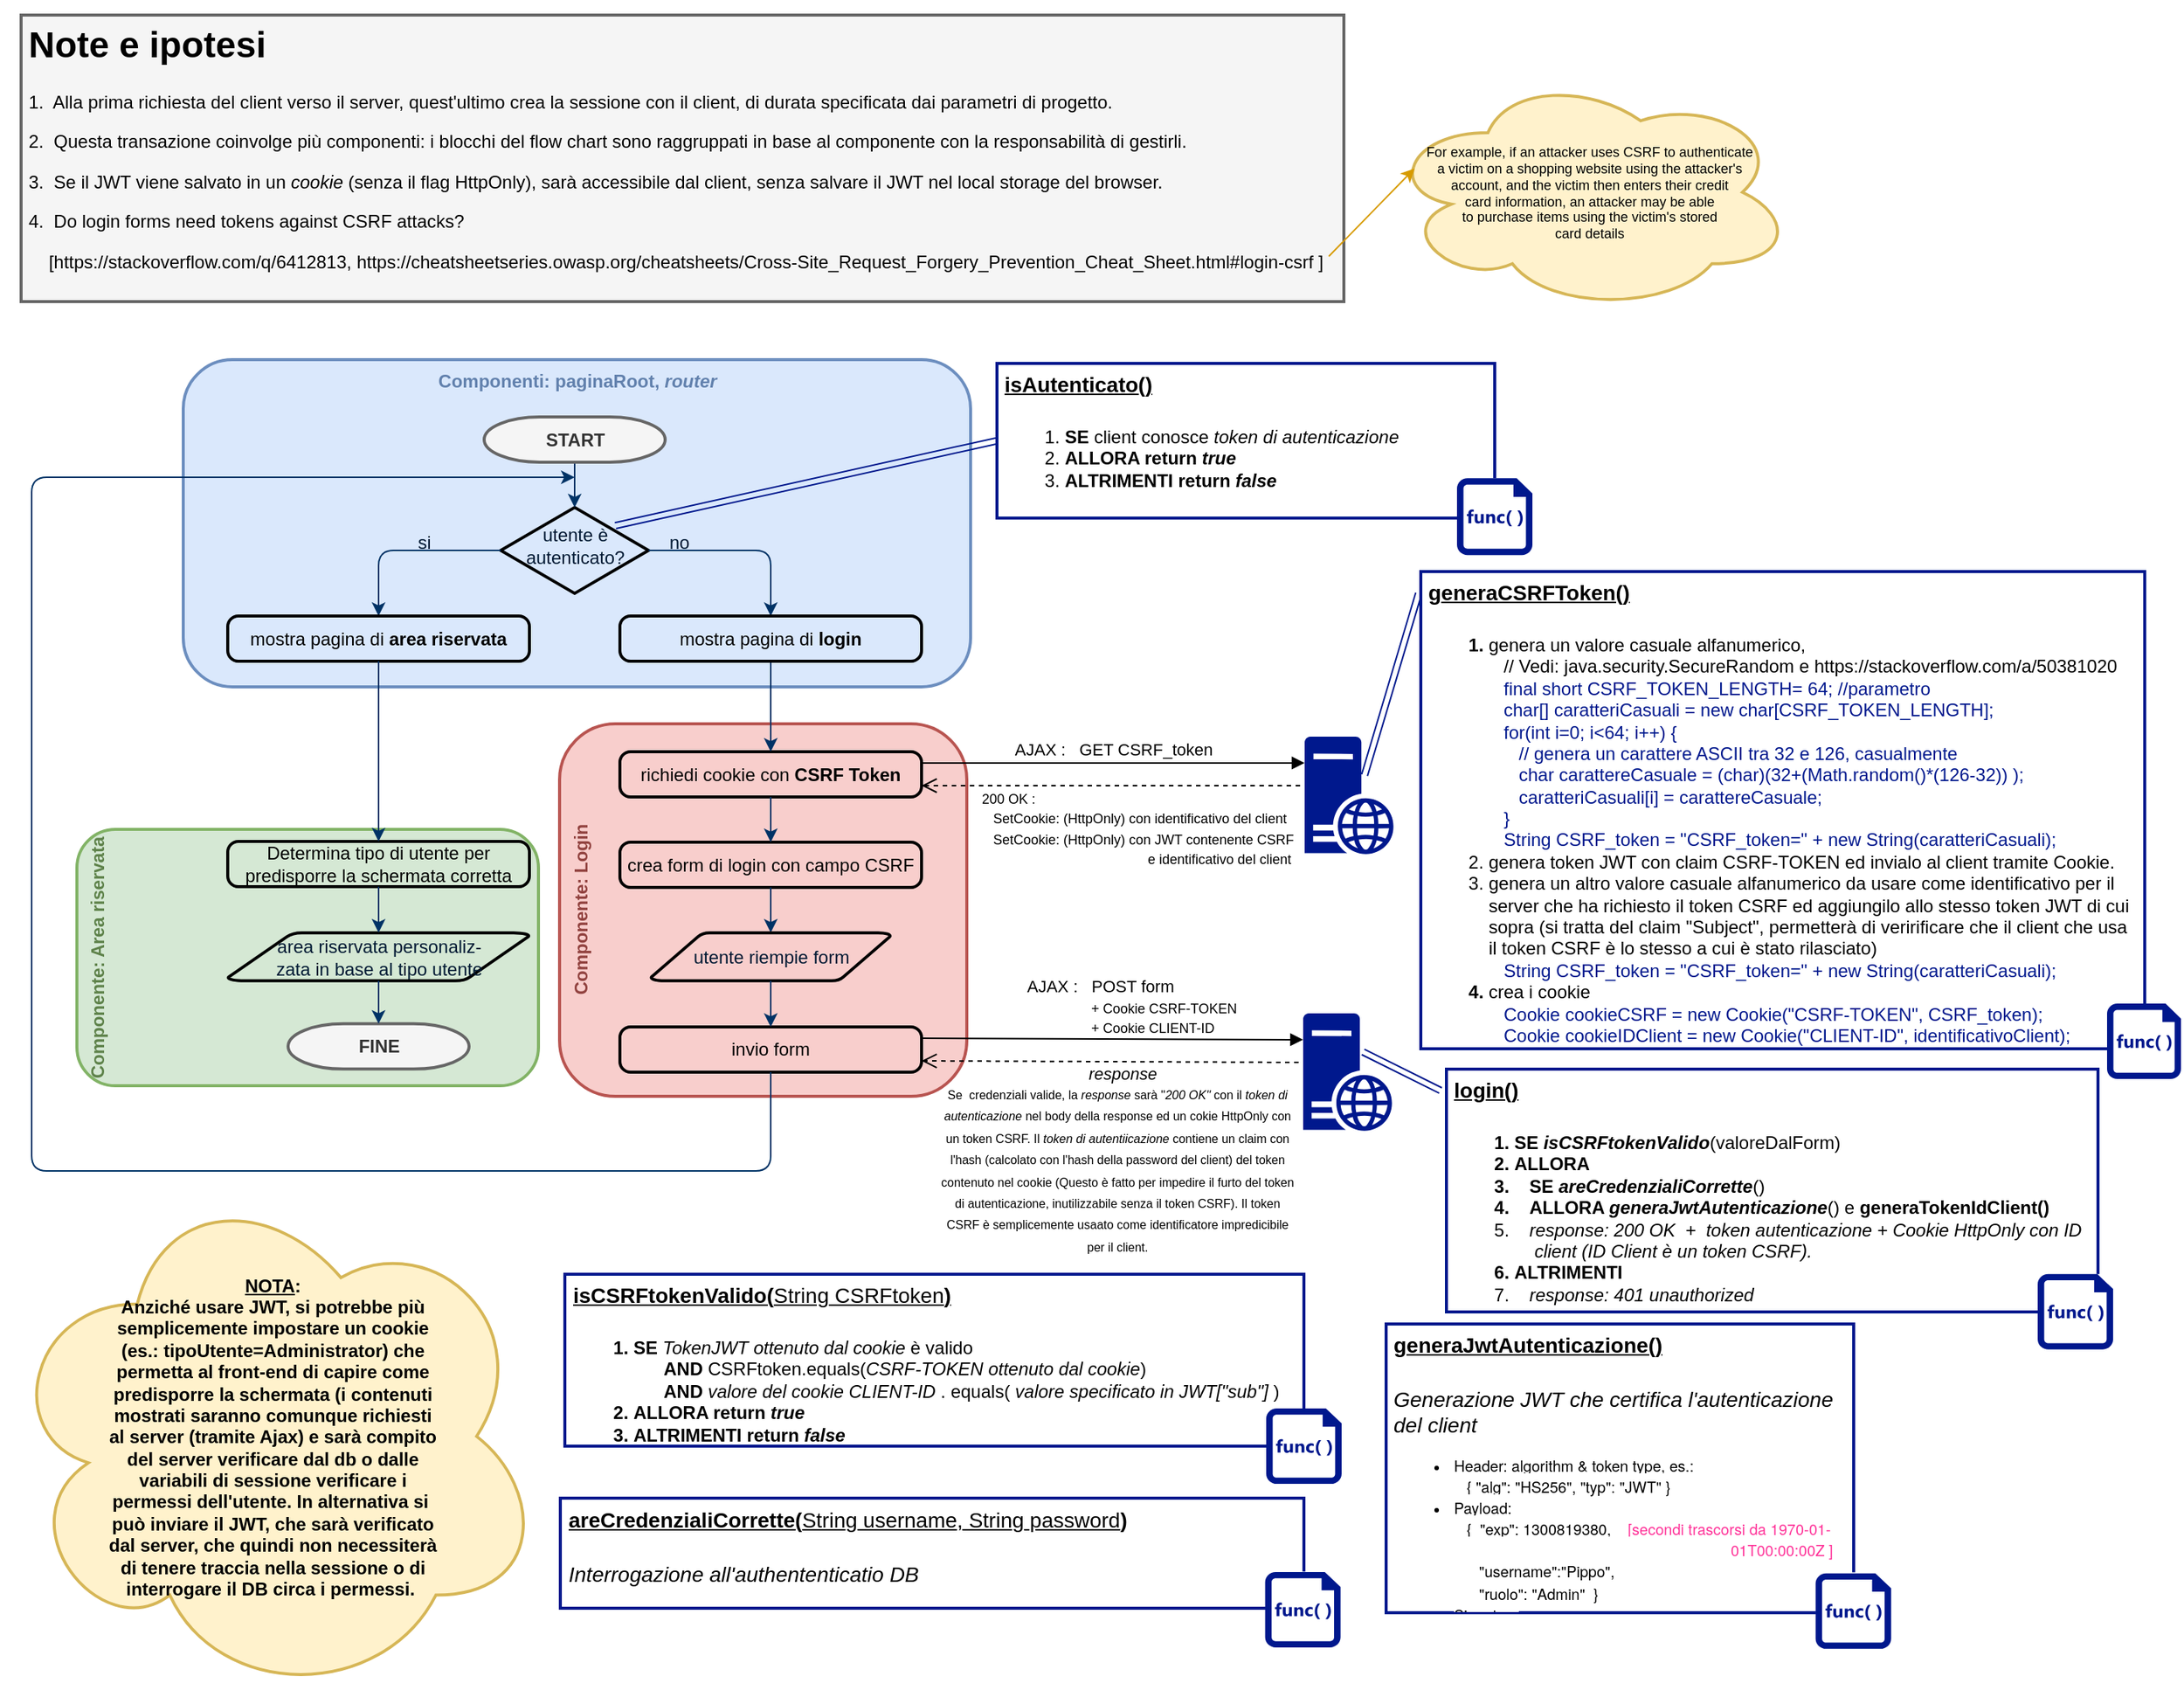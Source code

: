 <mxfile version="11.3.0" type="device" pages="1"><diagram id="6a731a19-8d31-9384-78a2-239565b7b9f0" name="Page-1"><mxGraphModel dx="2095" dy="1200" grid="1" gridSize="10" guides="1" tooltips="1" connect="1" arrows="1" fold="1" page="1" pageScale="1" pageWidth="1169" pageHeight="827" background="#ffffff" math="0" shadow="0"><root><mxCell id="0"/><mxCell id="1" parent="0"/><mxCell id="oleyeUPzkzpeR8vLhJTs-179" value="&lt;b&gt;&lt;font color=&quot;#91423f&quot;&gt;Componente: Login&lt;/font&gt;&lt;/b&gt;" style="rounded=1;whiteSpace=wrap;html=1;shadow=0;strokeColor=#b85450;strokeWidth=2;fillColor=#f8cecc;align=center;horizontal=0;verticalAlign=top;" parent="1" vertex="1"><mxGeometry x="400" y="480" width="270" height="247" as="geometry"/></mxCell><mxCell id="oleyeUPzkzpeR8vLhJTs-168" value="&lt;b&gt;&lt;font color=&quot;#6281ad&quot;&gt;Componenti: paginaRoot,&amp;nbsp;&lt;i&gt;router&lt;/i&gt;&lt;/font&gt;&lt;/b&gt;" style="rounded=1;whiteSpace=wrap;html=1;shadow=0;strokeColor=#6c8ebf;strokeWidth=2;fillColor=#dae8fc;align=center;horizontal=0;verticalAlign=top;rotation=90;" parent="1" vertex="1"><mxGeometry x="303" y="86" width="217" height="522" as="geometry"/></mxCell><mxCell id="oleyeUPzkzpeR8vLhJTs-55" value="utente è&lt;br&gt;autenticato?" style="shape=mxgraph.flowchart.decision;fillColor=none;strokeColor=#000000;strokeWidth=2;gradientColor=none;gradientDirection=north;fontColor=#001933;fontStyle=0;html=1;verticalAlign=middle;spacing=0;spacingTop=-7;" parent="1" vertex="1"><mxGeometry x="361" y="336.5" width="98" height="57" as="geometry"/></mxCell><mxCell id="oleyeUPzkzpeR8vLhJTs-171" style="fontColor=#001933;fontStyle=1;strokeColor=#003366;strokeWidth=1;html=1;exitX=0.5;exitY=1;exitDx=0;exitDy=0;exitPerimeter=0;entryX=0.5;entryY=0;entryDx=0;entryDy=0;entryPerimeter=0;" parent="1" source="2" target="oleyeUPzkzpeR8vLhJTs-55" edge="1"><mxGeometry relative="1" as="geometry"><mxPoint x="550" y="478.5" as="sourcePoint"/><mxPoint x="550" y="508.5" as="targetPoint"/></mxGeometry></mxCell><mxCell id="oleyeUPzkzpeR8vLhJTs-167" value="&lt;b&gt;&lt;font color=&quot;#5e824a&quot;&gt;Componente: Area riservata&lt;/font&gt;&lt;/b&gt;" style="rounded=1;whiteSpace=wrap;html=1;shadow=0;strokeColor=#82b366;strokeWidth=2;fillColor=#d5e8d4;align=center;horizontal=0;verticalAlign=top;" parent="1" vertex="1"><mxGeometry x="80" y="550" width="306" height="170" as="geometry"/></mxCell><mxCell id="2" value="&lt;b&gt;START&lt;/b&gt;" style="shape=mxgraph.flowchart.terminator;fillColor=#f5f5f5;strokeColor=#666666;strokeWidth=2;gradientDirection=north;fontStyle=0;html=1;fontColor=#333333;" parent="1" vertex="1"><mxGeometry x="350" y="276.5" width="120" height="30" as="geometry"/></mxCell><mxCell id="14" value="no" style="text;fontColor=#001933;fontStyle=0;html=1;strokeColor=none;gradientColor=none;fillColor=none;strokeWidth=2;align=center;" parent="1" vertex="1"><mxGeometry x="459" y="345.5" width="40" height="26" as="geometry"/></mxCell><mxCell id="oleyeUPzkzpeR8vLhJTs-66" value="" style="group" parent="1" vertex="1" connectable="0"><mxGeometry x="690" y="241" width="335" height="129" as="geometry"/></mxCell><mxCell id="oleyeUPzkzpeR8vLhJTs-59" value="&lt;h1&gt;&lt;font style=&quot;font-size: 14px&quot;&gt;&lt;u&gt;isAutenticato()&lt;/u&gt;&lt;/font&gt;&lt;/h1&gt;&lt;p&gt;&lt;/p&gt;&lt;ol&gt;&lt;li&gt;&lt;b&gt;SE&lt;/b&gt;&amp;nbsp;client conosce &lt;i&gt;token di autenticazione&lt;/i&gt;&lt;/li&gt;&lt;li&gt;&lt;b&gt;ALLORA return &lt;i&gt;true&lt;/i&gt;&lt;/b&gt;&lt;/li&gt;&lt;li&gt;&lt;b&gt;ALTRIMENTI return &lt;i&gt;false&lt;/i&gt;&lt;/b&gt;&lt;/li&gt;&lt;/ol&gt;&lt;p&gt;&lt;/p&gt;" style="text;html=1;spacing=5;spacingTop=-29;whiteSpace=wrap;overflow=hidden;rounded=0;strokeColor=#00188D;fillColor=none;strokeWidth=2;" parent="oleyeUPzkzpeR8vLhJTs-66" vertex="1"><mxGeometry width="330" height="102.566" as="geometry"/></mxCell><mxCell id="oleyeUPzkzpeR8vLhJTs-65" value="" style="group;aspect=fixed;" parent="oleyeUPzkzpeR8vLhJTs-66" vertex="1" connectable="0"><mxGeometry x="305.0" y="76.131" width="50" height="50" as="geometry"/></mxCell><mxCell id="oleyeUPzkzpeR8vLhJTs-62" value="" style="whiteSpace=wrap;html=1;aspect=fixed;shadow=0;fillColor=#ffffff;strokeColor=none;" parent="oleyeUPzkzpeR8vLhJTs-65" vertex="1"><mxGeometry width="50" height="50" as="geometry"/></mxCell><mxCell id="oleyeUPzkzpeR8vLhJTs-61" value="" style="aspect=fixed;pointerEvents=1;shadow=0;dashed=0;html=1;strokeColor=none;labelPosition=center;verticalLabelPosition=bottom;verticalAlign=top;align=center;fillColor=#00188D;shape=mxgraph.mscae.enterprise.code_file" parent="oleyeUPzkzpeR8vLhJTs-65" vertex="1"><mxGeometry width="50" height="51.02" as="geometry"/></mxCell><mxCell id="oleyeUPzkzpeR8vLhJTs-68" value="&lt;span style=&quot;white-space: normal&quot;&gt;crea form di login con campo CSRF&lt;/span&gt;" style="rounded=1;whiteSpace=wrap;html=1;absoluteArcSize=1;arcSize=14;strokeWidth=2;shadow=0;fillColor=none;gradientColor=none;" parent="1" vertex="1"><mxGeometry x="440" y="558.5" width="200" height="30" as="geometry"/></mxCell><mxCell id="oleyeUPzkzpeR8vLhJTs-71" value="" style="aspect=fixed;pointerEvents=1;shadow=0;dashed=0;html=1;strokeColor=none;labelPosition=center;verticalLabelPosition=bottom;verticalAlign=top;align=center;fillColor=#00188D;shape=mxgraph.mscae.enterprise.web_server" parent="1" vertex="1"><mxGeometry x="894" y="488.5" width="59" height="78" as="geometry"/></mxCell><mxCell id="oleyeUPzkzpeR8vLhJTs-72" value="AJAX :&amp;nbsp; &amp;nbsp;GET CSRF_token" style="html=1;verticalAlign=bottom;endArrow=block;entryX=0;entryY=0.224;entryDx=0;entryDy=0;entryPerimeter=0;exitX=1;exitY=0.25;exitDx=0;exitDy=0;" parent="1" source="oleyeUPzkzpeR8vLhJTs-89" target="oleyeUPzkzpeR8vLhJTs-71" edge="1"><mxGeometry width="80" relative="1" as="geometry"><mxPoint x="660" y="506" as="sourcePoint"/><mxPoint x="731" y="498" as="targetPoint"/></mxGeometry></mxCell><mxCell id="oleyeUPzkzpeR8vLhJTs-73" value="&lt;font style=&quot;font-size: 9px&quot;&gt;200 OK :&lt;br&gt;&amp;nbsp; &amp;nbsp;SetCookie: (HttpOnly) con identificativo del client&lt;br&gt;&amp;nbsp; &amp;nbsp;SetCookie: (HttpOnly) con JWT contenente CSRF&lt;br&gt;&amp;nbsp; &amp;nbsp; &amp;nbsp; &amp;nbsp; &amp;nbsp; &amp;nbsp; &amp;nbsp; &amp;nbsp; &amp;nbsp; &amp;nbsp; &amp;nbsp; &amp;nbsp; &amp;nbsp; &amp;nbsp; &amp;nbsp; &amp;nbsp; &amp;nbsp; &amp;nbsp; &amp;nbsp; &amp;nbsp; &amp;nbsp; &amp;nbsp; e identificativo del client&lt;br&gt;&lt;/font&gt;" style="html=1;verticalAlign=bottom;endArrow=open;dashed=1;endSize=8;exitX=-0.051;exitY=0.417;exitDx=0;exitDy=0;exitPerimeter=0;entryX=1;entryY=0.75;entryDx=0;entryDy=0;align=left;" parent="1" source="oleyeUPzkzpeR8vLhJTs-71" target="oleyeUPzkzpeR8vLhJTs-89" edge="1"><mxGeometry x="0.697" y="57" relative="1" as="geometry"><mxPoint x="786" y="565.5" as="sourcePoint"/><mxPoint x="660" y="521" as="targetPoint"/><mxPoint as="offset"/></mxGeometry></mxCell><mxCell id="oleyeUPzkzpeR8vLhJTs-79" value="&lt;h1&gt;&lt;font color=&quot;#000000&quot;&gt;Note e ipotesi&lt;/font&gt;&lt;/h1&gt;&lt;p&gt;&lt;font color=&quot;#000000&quot;&gt;1.&amp;nbsp; Alla prima richiesta del client verso il server, quest'ultimo crea la sessione con il client, di durata specificata dai parametri di progetto.&lt;/font&gt;&lt;/p&gt;&lt;p&gt;&lt;font color=&quot;#000000&quot;&gt;2.&amp;nbsp; Questa transazione coinvolge più componenti: i blocchi del flow chart sono raggruppati in base al componente con la responsabilità di gestirli.&lt;/font&gt;&lt;/p&gt;&lt;p&gt;&lt;font color=&quot;#000000&quot;&gt;3.&amp;nbsp; Se il JWT viene salvato in un &lt;i&gt;cookie&lt;/i&gt;&amp;nbsp;(senza il flag HttpOnly), sarà accessibile dal client, senza salvare il JWT nel local storage del browser.&lt;/font&gt;&lt;/p&gt;&lt;p&gt;&lt;font color=&quot;#000000&quot;&gt;4.&amp;nbsp; Do login forms need tokens against CSRF attacks?&lt;br&gt;&lt;/font&gt;&lt;/p&gt;&lt;font color=&quot;#000000&quot;&gt;&amp;nbsp; &amp;nbsp; [https://stackoverflow.com/q/6412813,&amp;nbsp;https://cheatsheetseries.owasp.org/cheatsheets/Cross-Site_Request_Forgery_Prevention_Cheat_Sheet.html#login-csrf&amp;nbsp;&lt;/font&gt;&lt;span style=&quot;color: rgb(0 , 0 , 0)&quot;&gt;]&lt;/span&gt;&lt;font color=&quot;#000000&quot;&gt;&lt;br&gt;&lt;/font&gt;&lt;font color=&quot;#000000&quot;&gt;&lt;br&gt;&lt;/font&gt;" style="text;html=1;spacing=5;spacingTop=-20;whiteSpace=wrap;overflow=hidden;rounded=0;shadow=0;strokeColor=#666666;fillColor=#f5f5f5;fontColor=#333333;strokeWidth=2;" parent="1" vertex="1"><mxGeometry x="43" y="10" width="877" height="190" as="geometry"/></mxCell><mxCell id="oleyeUPzkzpeR8vLhJTs-80" value="" style="group" parent="1" vertex="1" connectable="0"><mxGeometry x="971" y="476.5" width="499" height="302" as="geometry"/></mxCell><mxCell id="oleyeUPzkzpeR8vLhJTs-81" value="&lt;h1&gt;&lt;font style=&quot;font-size: 14px&quot;&gt;&lt;u&gt;generaCSRFToken()&lt;/u&gt;&lt;/font&gt;&lt;/h1&gt;&lt;h1&gt;&lt;p style=&quot;font-size: 12px ; font-weight: 400&quot;&gt;&lt;/p&gt;&lt;ol style=&quot;font-size: 12px&quot;&gt;&lt;li&gt;&lt;span style=&quot;font-weight: 400&quot;&gt;genera un valore casuale alfanumerico,&lt;br&gt;&amp;nbsp; &amp;nbsp;// Vedi: java.security.SecureRandom e https://stackoverflow.com/a/50381020&lt;/span&gt;&lt;br&gt;&lt;span style=&quot;font-weight: 400&quot;&gt;&amp;nbsp; &amp;nbsp;&lt;/span&gt;&lt;font color=&quot;#00188d&quot; style=&quot;font-weight: 400&quot;&gt;final short CSRF_TOKEN_LENGTH= 64; //parametro&lt;br&gt;&amp;nbsp; &amp;nbsp;char[] caratteriCasuali = new char[CSRF_TOKEN_LENGTH];&lt;br&gt;&amp;nbsp; &amp;nbsp;for(int i=0; i&amp;lt;64; i++) {&lt;br&gt;&amp;nbsp; &amp;nbsp; &amp;nbsp; // genera un carattere ASCII tra 32 e 126, casualmente&lt;br&gt;&amp;nbsp; &amp;nbsp; &amp;nbsp; char carattereCasuale = (char)(32+(Math.random()*(126-32)) );&lt;br&gt;&amp;nbsp; &amp;nbsp; &amp;nbsp; caratteriCasuali[i] = carattereCasuale;&lt;br&gt;&amp;nbsp; &amp;nbsp;}&lt;br&gt;&amp;nbsp; &amp;nbsp;String CSRF_token = &quot;CSRF_token=&quot; + new String(caratteriCasuali);&lt;/font&gt;&lt;/li&gt;&lt;li style=&quot;font-weight: 400&quot;&gt;genera token JWT con claim CSRF-TOKEN ed invialo al client tramite Cookie.&lt;/li&gt;&lt;li style=&quot;font-weight: 400&quot;&gt;genera un altro valore casuale alfanumerico da usare come identificativo per il server che ha richiesto il token CSRF ed aggiungilo allo stesso token JWT di cui sopra (si tratta del claim &quot;Subject&quot;, permetterà di veririficare che il client che usa il token CSRF è lo stesso a cui è stato rilasciato)&lt;br&gt;&lt;font color=&quot;#00188d&quot;&gt;&amp;nbsp; &amp;nbsp;String CSRF_token = &quot;CSRF_token=&quot; + new String(caratteriCasuali);&lt;br&gt;&lt;/font&gt;&lt;/li&gt;&lt;li&gt;&lt;span style=&quot;font-weight: 400&quot;&gt;crea i cookie&lt;/span&gt;&lt;br&gt;&lt;span style=&quot;font-weight: normal&quot;&gt;&lt;font color=&quot;#00188d&quot;&gt;&amp;nbsp; &amp;nbsp;Cookie cookieCSRF = new Cookie(&quot;CSRF-TOKEN&quot;, CSRF_token);&lt;br&gt;&amp;nbsp; &amp;nbsp;Cookie cookieIDClient = new Cookie(&quot;CLIENT-ID&quot;, identificativoClient);&lt;/font&gt;&lt;/span&gt;&lt;/li&gt;&lt;/ol&gt;&lt;/h1&gt;&lt;p&gt;&lt;/p&gt;" style="text;html=1;spacing=5;spacingTop=-29;whiteSpace=wrap;overflow=hidden;rounded=0;strokeColor=#00188D;fillColor=none;strokeWidth=2;" parent="oleyeUPzkzpeR8vLhJTs-80" vertex="1"><mxGeometry y="-97.458" width="479.943" height="316.438" as="geometry"/></mxCell><mxCell id="oleyeUPzkzpeR8vLhJTs-82" value="" style="group;aspect=fixed;" parent="oleyeUPzkzpeR8vLhJTs-80" vertex="1" connectable="0"><mxGeometry x="455.005" y="189.058" width="49.994" height="49.994" as="geometry"/></mxCell><mxCell id="oleyeUPzkzpeR8vLhJTs-83" value="" style="whiteSpace=wrap;html=1;aspect=fixed;shadow=0;fillColor=#ffffff;strokeColor=none;" parent="oleyeUPzkzpeR8vLhJTs-82" vertex="1"><mxGeometry width="49.994" height="49.994" as="geometry"/></mxCell><mxCell id="oleyeUPzkzpeR8vLhJTs-84" value="" style="aspect=fixed;pointerEvents=1;shadow=0;dashed=0;html=1;strokeColor=none;labelPosition=center;verticalLabelPosition=bottom;verticalAlign=top;align=center;fillColor=#00188D;shape=mxgraph.mscae.enterprise.code_file" parent="oleyeUPzkzpeR8vLhJTs-82" vertex="1"><mxGeometry width="48.994" height="49.994" as="geometry"/></mxCell><mxCell id="oleyeUPzkzpeR8vLhJTs-87" value="" style="shape=link;html=1;exitX=0.673;exitY=0.328;exitDx=0;exitDy=0;exitPerimeter=0;strokeColor=#00188D;entryX=-0.003;entryY=0.046;entryDx=0;entryDy=0;entryPerimeter=0;" parent="1" source="oleyeUPzkzpeR8vLhJTs-71" target="oleyeUPzkzpeR8vLhJTs-81" edge="1"><mxGeometry width="50" height="50" relative="1" as="geometry"><mxPoint x="663" y="341.5" as="sourcePoint"/><mxPoint x="963" y="431.5" as="targetPoint"/></mxGeometry></mxCell><mxCell id="oleyeUPzkzpeR8vLhJTs-88" value="" style="edgeStyle=elbowEdgeStyle;elbow=horizontal;entryX=0.5;entryY=0;exitX=1;exitY=0.5;exitPerimeter=0;fontColor=#001933;fontStyle=1;strokeColor=#003366;strokeWidth=1;html=1;exitDx=0;exitDy=0;entryDx=0;entryDy=0;" parent="1" source="oleyeUPzkzpeR8vLhJTs-55" target="oleyeUPzkzpeR8vLhJTs-67" edge="1"><mxGeometry x="519" y="-118" width="100" height="100" as="geometry"><mxPoint x="507.412" y="271.559" as="sourcePoint"/><mxPoint x="682.706" y="226.853" as="targetPoint"/><Array as="points"><mxPoint x="540" y="356.5"/></Array></mxGeometry></mxCell><mxCell id="oleyeUPzkzpeR8vLhJTs-89" value="richiedi cookie con&amp;nbsp;&lt;b&gt;CSRF Token&lt;/b&gt;" style="rounded=1;whiteSpace=wrap;html=1;absoluteArcSize=1;arcSize=14;strokeWidth=2;shadow=0;fillColor=none;gradientColor=none;" parent="1" vertex="1"><mxGeometry x="440" y="498.5" width="200" height="30" as="geometry"/></mxCell><mxCell id="oleyeUPzkzpeR8vLhJTs-90" style="fontColor=#001933;fontStyle=1;strokeColor=#003366;strokeWidth=1;html=1;exitX=0.5;exitY=1;exitDx=0;exitDy=0;" parent="1" source="oleyeUPzkzpeR8vLhJTs-67" target="oleyeUPzkzpeR8vLhJTs-89" edge="1"><mxGeometry relative="1" as="geometry"><mxPoint x="375" y="626.5" as="sourcePoint"/><mxPoint x="375" y="692.5" as="targetPoint"/></mxGeometry></mxCell><mxCell id="oleyeUPzkzpeR8vLhJTs-91" style="fontColor=#001933;fontStyle=1;strokeColor=#003366;strokeWidth=1;html=1;exitX=0.5;exitY=1;exitDx=0;exitDy=0;entryX=0.5;entryY=0;entryDx=0;entryDy=0;" parent="1" source="oleyeUPzkzpeR8vLhJTs-89" target="oleyeUPzkzpeR8vLhJTs-68" edge="1"><mxGeometry relative="1" as="geometry"><mxPoint x="550" y="478.5" as="sourcePoint"/><mxPoint x="550" y="508.5" as="targetPoint"/></mxGeometry></mxCell><mxCell id="oleyeUPzkzpeR8vLhJTs-94" style="fontColor=#001933;fontStyle=1;strokeColor=#003366;strokeWidth=1;html=1;exitX=0.5;exitY=1;exitDx=0;exitDy=0;entryX=0.5;entryY=0;entryDx=0;entryDy=0;entryPerimeter=0;" parent="1" source="oleyeUPzkzpeR8vLhJTs-68" target="oleyeUPzkzpeR8vLhJTs-95" edge="1"><mxGeometry relative="1" as="geometry"><mxPoint x="550" y="538.5" as="sourcePoint"/><mxPoint x="540" y="623.09" as="targetPoint"/></mxGeometry></mxCell><mxCell id="oleyeUPzkzpeR8vLhJTs-95" value="utente riempie form" style="shape=mxgraph.flowchart.data;fillColor=none;strokeColor=#000000;strokeWidth=2;gradientColor=none;gradientDirection=north;fontColor=#001933;fontStyle=0;html=1;" parent="1" vertex="1"><mxGeometry x="460.5" y="618.5" width="159" height="32" as="geometry"/></mxCell><mxCell id="oleyeUPzkzpeR8vLhJTs-100" value="&lt;span style=&quot;white-space: normal&quot;&gt;invio form&lt;/span&gt;" style="rounded=1;whiteSpace=wrap;html=1;absoluteArcSize=1;arcSize=14;strokeWidth=2;shadow=0;fillColor=none;gradientColor=none;" parent="1" vertex="1"><mxGeometry x="440" y="681" width="200" height="30" as="geometry"/></mxCell><mxCell id="oleyeUPzkzpeR8vLhJTs-101" style="fontColor=#001933;fontStyle=1;strokeColor=#003366;strokeWidth=1;html=1;exitX=0.5;exitY=1;exitDx=0;exitDy=0;exitPerimeter=0;" parent="1" source="oleyeUPzkzpeR8vLhJTs-95" target="oleyeUPzkzpeR8vLhJTs-100" edge="1"><mxGeometry relative="1" as="geometry"><mxPoint x="550" y="661.5" as="sourcePoint"/><mxPoint x="550" y="568.5" as="targetPoint"/></mxGeometry></mxCell><mxCell id="oleyeUPzkzpeR8vLhJTs-102" value="" style="aspect=fixed;pointerEvents=1;shadow=0;dashed=0;html=1;strokeColor=none;labelPosition=center;verticalLabelPosition=bottom;verticalAlign=top;align=center;fillColor=#00188D;shape=mxgraph.mscae.enterprise.web_server" parent="1" vertex="1"><mxGeometry x="893" y="672" width="59" height="78" as="geometry"/></mxCell><mxCell id="oleyeUPzkzpeR8vLhJTs-103" value="AJAX :&amp;nbsp; &amp;nbsp;POST form&lt;br&gt;&lt;font style=&quot;font-size: 9px&quot;&gt;&amp;nbsp; &amp;nbsp; &amp;nbsp; &amp;nbsp; &amp;nbsp; &amp;nbsp; &amp;nbsp; &amp;nbsp; &amp;nbsp;+ Cookie CSRF-TOKEN&lt;br&gt;&amp;nbsp; &amp;nbsp; &amp;nbsp; &amp;nbsp; &amp;nbsp; &amp;nbsp; &amp;nbsp; &amp;nbsp; &amp;nbsp;+ Cookie CLIENT-ID&lt;/font&gt;" style="html=1;verticalAlign=bottom;endArrow=block;entryX=0;entryY=0.224;entryDx=0;entryDy=0;entryPerimeter=0;exitX=1;exitY=0.25;exitDx=0;exitDy=0;align=left;" parent="1" source="oleyeUPzkzpeR8vLhJTs-100" target="oleyeUPzkzpeR8vLhJTs-102" edge="1"><mxGeometry x="-0.462" y="-1" width="80" relative="1" as="geometry"><mxPoint x="650" y="689.5" as="sourcePoint"/><mxPoint x="730" y="681.5" as="targetPoint"/><mxPoint as="offset"/></mxGeometry></mxCell><mxCell id="oleyeUPzkzpeR8vLhJTs-104" value="&lt;i&gt;response&lt;/i&gt;" style="html=1;verticalAlign=bottom;endArrow=open;dashed=1;endSize=8;exitX=-0.051;exitY=0.417;exitDx=0;exitDy=0;exitPerimeter=0;entryX=1;entryY=0.75;entryDx=0;entryDy=0;" parent="1" source="oleyeUPzkzpeR8vLhJTs-102" target="oleyeUPzkzpeR8vLhJTs-100" edge="1"><mxGeometry x="-0.064" y="17" relative="1" as="geometry"><mxPoint x="785" y="749" as="sourcePoint"/><mxPoint x="650" y="704.5" as="targetPoint"/><mxPoint as="offset"/></mxGeometry></mxCell><mxCell id="oleyeUPzkzpeR8vLhJTs-109" value="" style="shape=link;html=1;exitX=0.673;exitY=0.328;exitDx=0;exitDy=0;exitPerimeter=0;strokeColor=#00188D;entryX=-0.009;entryY=0.088;entryDx=0;entryDy=0;entryPerimeter=0;" parent="1" source="oleyeUPzkzpeR8vLhJTs-102" target="oleyeUPzkzpeR8vLhJTs-105" edge="1"><mxGeometry width="50" height="50" relative="1" as="geometry"><mxPoint x="663" y="585" as="sourcePoint"/><mxPoint x="971" y="696.6" as="targetPoint"/></mxGeometry></mxCell><mxCell id="oleyeUPzkzpeR8vLhJTs-137" value="" style="group" parent="1" vertex="1" connectable="0"><mxGeometry x="988" y="878" width="295" height="233" as="geometry"/></mxCell><mxCell id="oleyeUPzkzpeR8vLhJTs-138" value="" style="group" parent="oleyeUPzkzpeR8vLhJTs-137" vertex="1" connectable="0"><mxGeometry width="295" height="233" as="geometry"/></mxCell><mxCell id="oleyeUPzkzpeR8vLhJTs-145" value="" style="group" parent="oleyeUPzkzpeR8vLhJTs-138" vertex="1" connectable="0"><mxGeometry width="295" height="191.456" as="geometry"/></mxCell><mxCell id="oleyeUPzkzpeR8vLhJTs-139" value="&lt;h1&gt;&lt;font style=&quot;font-size: 14px&quot;&gt;&lt;u&gt;generaJwtAutenticazione()&lt;/u&gt;&lt;/font&gt;&lt;/h1&gt;&lt;div&gt;&lt;span style=&quot;font-size: 14px&quot;&gt;&lt;i&gt;Generazione JWT che certifica l'autenticazione&lt;/i&gt;&lt;/span&gt;&lt;/div&gt;&lt;div&gt;&lt;span style=&quot;font-size: 14px&quot;&gt;&lt;i&gt;del client&lt;/i&gt;&lt;/span&gt;&lt;/div&gt;&lt;div style=&quot;font-size: 9px&quot;&gt;&lt;ul style=&quot;font-size: 11px&quot;&gt;&lt;li&gt;&lt;font face=&quot;fakt-web, Helvetica Neue, Helvetica, Arial, sans-serif&quot;&gt;&lt;span style=&quot;background-color: rgb(255 , 255 , 255)&quot;&gt;&lt;span style=&quot;font-size: 10px&quot;&gt;Header: algorithm &amp;amp; token type, es.:&lt;br&gt;&amp;nbsp; &amp;nbsp;{ &quot;alg&quot;: &quot;HS256&quot;, &quot;typ&quot;: &quot;JWT&quot; }&lt;/span&gt;&lt;/span&gt;&lt;/font&gt;&lt;/li&gt;&lt;li&gt;&lt;font face=&quot;fakt-web, Helvetica Neue, Helvetica, Arial, sans-serif&quot;&gt;&lt;span style=&quot;background-color: rgb(255 , 255 , 255)&quot;&gt;&lt;span style=&quot;font-size: 10px&quot;&gt;Payload:&lt;br&gt;&amp;nbsp; &amp;nbsp;{&amp;nbsp; &quot;exp&quot;: 1300819380,&amp;nbsp; &amp;nbsp; &lt;font color=&quot;#ff3399&quot;&gt;[secondi trascorsi da 1970-01-&lt;br&gt;&amp;nbsp; &amp;nbsp; &amp;nbsp; &amp;nbsp; &amp;nbsp; &amp;nbsp; &amp;nbsp; &amp;nbsp; &amp;nbsp; &amp;nbsp; &amp;nbsp; &amp;nbsp; &amp;nbsp; &amp;nbsp; &amp;nbsp; &amp;nbsp; &amp;nbsp; &amp;nbsp; &amp;nbsp; &amp;nbsp; &amp;nbsp; &amp;nbsp; &amp;nbsp; &amp;nbsp; &amp;nbsp; &amp;nbsp; &amp;nbsp; &amp;nbsp; &amp;nbsp; &amp;nbsp; &amp;nbsp; &amp;nbsp; &amp;nbsp; 01T00:00:00Z&amp;nbsp;]&lt;/font&gt;&lt;br&gt;&amp;nbsp; &amp;nbsp; &amp;nbsp; &quot;username&quot;:&quot;Pippo&quot;,&lt;br&gt;&amp;nbsp; &amp;nbsp; &amp;nbsp; &quot;ruolo&quot;: &quot;Admin&quot;&amp;nbsp; }&lt;/span&gt;&lt;/span&gt;&lt;/font&gt;&lt;/li&gt;&lt;li&gt;&lt;font face=&quot;fakt-web, Helvetica Neue, Helvetica, Arial, sans-serif&quot;&gt;&lt;span style=&quot;font-size: 10px ; background-color: rgb(255 , 255 , 255)&quot;&gt;Signature&lt;/span&gt;&lt;/font&gt;&lt;/li&gt;&lt;/ul&gt;&lt;/div&gt;&lt;p&gt;&lt;/p&gt;" style="text;html=1;spacing=5;spacingTop=-29;whiteSpace=wrap;overflow=hidden;rounded=0;strokeColor=#00188D;fillColor=none;strokeWidth=2;" parent="oleyeUPzkzpeR8vLhJTs-145" vertex="1"><mxGeometry x="-40" width="310" height="191.456" as="geometry"/></mxCell><mxCell id="oleyeUPzkzpeR8vLhJTs-142" value="" style="group;aspect=fixed;" parent="oleyeUPzkzpeR8vLhJTs-138" vertex="1" connectable="0"><mxGeometry x="244.945" y="164.696" width="50.055" height="50.055" as="geometry"/></mxCell><mxCell id="oleyeUPzkzpeR8vLhJTs-143" value="" style="whiteSpace=wrap;html=1;aspect=fixed;shadow=0;fillColor=#ffffff;strokeColor=none;" parent="oleyeUPzkzpeR8vLhJTs-142" vertex="1"><mxGeometry width="50.055" height="50.055" as="geometry"/></mxCell><mxCell id="oleyeUPzkzpeR8vLhJTs-144" value="" style="pointerEvents=1;shadow=0;dashed=0;html=1;strokeColor=none;labelPosition=center;verticalLabelPosition=bottom;verticalAlign=top;align=center;fillColor=#00188D;shape=mxgraph.mscae.enterprise.code_file;aspect=fixed;" parent="oleyeUPzkzpeR8vLhJTs-138" vertex="1"><mxGeometry x="244.768" y="165.356" width="50.055" height="50.055" as="geometry"/></mxCell><mxCell id="oleyeUPzkzpeR8vLhJTs-146" value="" style="group" parent="1" vertex="1" connectable="0"><mxGeometry x="988" y="709" width="472" height="190" as="geometry"/></mxCell><mxCell id="oleyeUPzkzpeR8vLhJTs-111" value="" style="group" parent="oleyeUPzkzpeR8vLhJTs-146" vertex="1" connectable="0"><mxGeometry width="431.968" height="190" as="geometry"/></mxCell><mxCell id="oleyeUPzkzpeR8vLhJTs-110" value="" style="group" parent="oleyeUPzkzpeR8vLhJTs-111" vertex="1" connectable="0"><mxGeometry width="431.968" height="170.378" as="geometry"/></mxCell><mxCell id="oleyeUPzkzpeR8vLhJTs-105" value="&lt;h1&gt;&lt;font style=&quot;font-size: 14px&quot;&gt;&lt;u&gt;login()&lt;/u&gt;&lt;/font&gt;&lt;/h1&gt;&lt;h1&gt;&lt;p style=&quot;font-size: 12px ; font-weight: 400&quot;&gt;&lt;/p&gt;&lt;ol style=&quot;font-size: 12px&quot;&gt;&lt;li&gt;SE &lt;i&gt;isCSRFtokenValido&lt;/i&gt;&lt;span style=&quot;font-weight: 400&quot;&gt;(valoreDalForm)&lt;/span&gt;&lt;/li&gt;&lt;li&gt;ALLORA&lt;/li&gt;&lt;li&gt;&lt;span style=&quot;font-weight: 400&quot;&gt;&amp;nbsp; &amp;nbsp;&lt;/span&gt;SE &lt;i&gt;areCredenzialiCorrette&lt;/i&gt;&lt;span style=&quot;font-weight: 400&quot;&gt;()&lt;/span&gt;&lt;/li&gt;&lt;li&gt;&lt;span style=&quot;font-weight: 400&quot;&gt;&amp;nbsp; &amp;nbsp;&lt;/span&gt;ALLORA &lt;i&gt;generaJwtAutenticazione&lt;/i&gt;&lt;span style=&quot;font-weight: 400&quot;&gt;() e &lt;/span&gt;generaTokenIdClient()&lt;/li&gt;&lt;li style=&quot;font-weight: 400&quot;&gt;&amp;nbsp; &amp;nbsp;&lt;i&gt;response: 200 OK&amp;nbsp; +&amp;nbsp; token autenticazione + Cookie HttpOnly con ID&amp;nbsp; &amp;nbsp; &amp;nbsp; client (ID Client è un token CSRF).&lt;/i&gt;&lt;/li&gt;&lt;li&gt;ALTRIMENTI&lt;/li&gt;&lt;li style=&quot;font-weight: 400&quot;&gt;&amp;nbsp; &amp;nbsp;&lt;i&gt;response: 401 unauthorized&lt;/i&gt;&lt;/li&gt;&lt;/ol&gt;&lt;/h1&gt;&lt;p&gt;&lt;/p&gt;" style="text;html=1;spacing=5;spacingTop=-29;whiteSpace=wrap;overflow=hidden;rounded=0;strokeColor=#00188D;fillColor=none;strokeWidth=2;" parent="oleyeUPzkzpeR8vLhJTs-110" vertex="1"><mxGeometry width="431.968" height="161" as="geometry"/></mxCell><mxCell id="oleyeUPzkzpeR8vLhJTs-106" value="" style="group;aspect=fixed;" parent="oleyeUPzkzpeR8vLhJTs-146" vertex="1" connectable="0"><mxGeometry x="392.006" y="135.889" width="50" height="50" as="geometry"/></mxCell><mxCell id="oleyeUPzkzpeR8vLhJTs-107" value="" style="whiteSpace=wrap;html=1;aspect=fixed;shadow=0;fillColor=#ffffff;strokeColor=none;" parent="oleyeUPzkzpeR8vLhJTs-106" vertex="1"><mxGeometry width="50" height="50" as="geometry"/></mxCell><mxCell id="oleyeUPzkzpeR8vLhJTs-108" value="" style="pointerEvents=1;shadow=0;dashed=0;html=1;strokeColor=none;labelPosition=center;verticalLabelPosition=bottom;verticalAlign=top;align=center;fillColor=#00188D;shape=mxgraph.mscae.enterprise.code_file;aspect=fixed;" parent="oleyeUPzkzpeR8vLhJTs-146" vertex="1"><mxGeometry x="392.006" y="135.889" width="50" height="50" as="geometry"/></mxCell><mxCell id="oleyeUPzkzpeR8vLhJTs-147" value="" style="group" parent="1" vertex="1" connectable="0"><mxGeometry x="400.5" y="973.5" width="537" height="120" as="geometry"/></mxCell><mxCell id="oleyeUPzkzpeR8vLhJTs-124" value="" style="group" parent="oleyeUPzkzpeR8vLhJTs-147" vertex="1" connectable="0"><mxGeometry width="537" height="120" as="geometry"/></mxCell><mxCell id="oleyeUPzkzpeR8vLhJTs-125" value="" style="group" parent="oleyeUPzkzpeR8vLhJTs-124" vertex="1" connectable="0"><mxGeometry width="537" height="120" as="geometry"/></mxCell><mxCell id="oleyeUPzkzpeR8vLhJTs-126" value="&lt;h1&gt;&lt;font style=&quot;font-size: 14px&quot;&gt;&lt;u&gt;areCredenzialiCorrette(&lt;span style=&quot;font-weight: normal&quot;&gt;String username, String password&lt;/span&gt;)&lt;/u&gt;&lt;/font&gt;&lt;/h1&gt;&lt;div&gt;&lt;span style=&quot;font-size: 14px&quot;&gt;&lt;i&gt;Interrogazione all'authententicatio DB&lt;/i&gt;&lt;/span&gt;&lt;/div&gt;&lt;p&gt;&lt;/p&gt;" style="text;html=1;spacing=5;spacingTop=-29;whiteSpace=wrap;overflow=hidden;rounded=0;strokeColor=#00188D;fillColor=none;strokeWidth=2;" parent="oleyeUPzkzpeR8vLhJTs-125" vertex="1"><mxGeometry y="20" width="493" height="73" as="geometry"/></mxCell><mxCell id="oleyeUPzkzpeR8vLhJTs-127" value="" style="group;aspect=fixed;" parent="oleyeUPzkzpeR8vLhJTs-125" vertex="1" connectable="0"><mxGeometry x="467.476" y="68.672" width="50" height="50" as="geometry"/></mxCell><mxCell id="oleyeUPzkzpeR8vLhJTs-128" value="" style="whiteSpace=wrap;html=1;aspect=fixed;shadow=0;fillColor=#ffffff;strokeColor=none;" parent="oleyeUPzkzpeR8vLhJTs-127" vertex="1"><mxGeometry width="50" height="50" as="geometry"/></mxCell><mxCell id="oleyeUPzkzpeR8vLhJTs-129" value="" style="pointerEvents=1;shadow=0;dashed=0;html=1;strokeColor=none;labelPosition=center;verticalLabelPosition=bottom;verticalAlign=top;align=center;fillColor=#00188D;shape=mxgraph.mscae.enterprise.code_file;aspect=fixed;" parent="oleyeUPzkzpeR8vLhJTs-125" vertex="1"><mxGeometry x="467.293" y="69" width="50" height="50" as="geometry"/></mxCell><mxCell id="oleyeUPzkzpeR8vLhJTs-148" value="" style="group" parent="1" vertex="1" connectable="0"><mxGeometry x="403.5" y="845" width="520" height="147" as="geometry"/></mxCell><mxCell id="oleyeUPzkzpeR8vLhJTs-118" value="" style="group" parent="oleyeUPzkzpeR8vLhJTs-148" vertex="1" connectable="0"><mxGeometry width="520" height="147" as="geometry"/></mxCell><mxCell id="oleyeUPzkzpeR8vLhJTs-119" value="" style="group" parent="oleyeUPzkzpeR8vLhJTs-118" vertex="1" connectable="0"><mxGeometry width="520" height="147" as="geometry"/></mxCell><mxCell id="oleyeUPzkzpeR8vLhJTs-120" value="&lt;h1&gt;&lt;font style=&quot;font-size: 14px&quot;&gt;&lt;u&gt;isCSRFtokenValido(&lt;span style=&quot;font-weight: normal&quot;&gt;String CSRFtoken&lt;/span&gt;)&lt;/u&gt;&lt;/font&gt;&lt;/h1&gt;&lt;h1&gt;&lt;p style=&quot;font-size: 12px ; font-weight: 400&quot;&gt;&lt;/p&gt;&lt;ol style=&quot;font-size: 12px&quot;&gt;&lt;li&gt;SE &lt;span style=&quot;font-weight: normal&quot;&gt;&lt;i&gt;TokenJWT ottenuto dal cookie&lt;/i&gt; è valido&lt;br&gt;&lt;/span&gt;&lt;span style=&quot;font-weight: normal&quot;&gt;&amp;nbsp; &amp;nbsp; &amp;nbsp; &lt;/span&gt;AND&amp;nbsp;&lt;span style=&quot;font-weight: normal&quot;&gt;CSRFtoken.equals(&lt;i&gt;CSRF-TOKEN ottenuto dal cookie&lt;/i&gt;)&lt;br&gt;&amp;nbsp; &amp;nbsp; &amp;nbsp; &lt;/span&gt;AND &lt;span style=&quot;font-weight: normal&quot;&gt;&lt;i&gt;valore del cookie CLIENT-ID&lt;/i&gt;&amp;nbsp;. equals( &lt;i&gt;valore specificato in JWT[&quot;sub&quot;]&lt;/i&gt;&amp;nbsp;)&lt;/span&gt;&lt;/li&gt;&lt;li&gt;ALLORA return &lt;i&gt;true&lt;/i&gt;&lt;/li&gt;&lt;li&gt;ALTRIMENTI return &lt;i&gt;false&lt;/i&gt;&lt;/li&gt;&lt;/ol&gt;&lt;/h1&gt;&lt;p&gt;&lt;/p&gt;" style="text;html=1;spacing=5;spacingTop=-29;whiteSpace=wrap;overflow=hidden;rounded=0;strokeColor=#00188D;fillColor=none;strokeWidth=2;" parent="oleyeUPzkzpeR8vLhJTs-119" vertex="1"><mxGeometry width="490" height="114" as="geometry"/></mxCell><mxCell id="oleyeUPzkzpeR8vLhJTs-122" value="" style="whiteSpace=wrap;html=1;aspect=fixed;shadow=0;fillColor=#ffffff;strokeColor=none;" parent="oleyeUPzkzpeR8vLhJTs-119" vertex="1"><mxGeometry x="465.177" y="89.124" width="50" height="50" as="geometry"/></mxCell><mxCell id="oleyeUPzkzpeR8vLhJTs-123" value="" style="pointerEvents=1;shadow=0;dashed=0;html=1;strokeColor=none;labelPosition=center;verticalLabelPosition=bottom;verticalAlign=top;align=center;fillColor=#00188D;shape=mxgraph.mscae.enterprise.code_file;aspect=fixed;" parent="oleyeUPzkzpeR8vLhJTs-119" vertex="1"><mxGeometry x="465" y="89.025" width="50" height="50" as="geometry"/></mxCell><mxCell id="oleyeUPzkzpeR8vLhJTs-151" value="" style="endArrow=classic;html=1;strokeColor=#003366;exitX=0.5;exitY=1;exitDx=0;exitDy=0;edgeStyle=orthogonalEdgeStyle;" parent="1" source="oleyeUPzkzpeR8vLhJTs-100" edge="1"><mxGeometry width="50" height="50" relative="1" as="geometry"><mxPoint x="470" y="786.5" as="sourcePoint"/><mxPoint x="410" y="316.5" as="targetPoint"/><Array as="points"><mxPoint x="540" y="776.5"/><mxPoint x="50" y="776.5"/><mxPoint x="50" y="316.5"/></Array></mxGeometry></mxCell><mxCell id="oleyeUPzkzpeR8vLhJTs-152" value="Determina tipo di utente per predisporre la schermata corretta" style="rounded=1;whiteSpace=wrap;html=1;absoluteArcSize=1;arcSize=14;strokeWidth=2;shadow=0;fillColor=none;gradientColor=none;" parent="1" vertex="1"><mxGeometry x="180" y="558" width="200" height="30" as="geometry"/></mxCell><mxCell id="oleyeUPzkzpeR8vLhJTs-155" value="" style="edgeStyle=elbowEdgeStyle;elbow=horizontal;exitX=0;exitY=0.5;exitPerimeter=0;fontColor=#001933;fontStyle=1;strokeColor=#003366;strokeWidth=1;html=1;exitDx=0;exitDy=0;" parent="1" source="oleyeUPzkzpeR8vLhJTs-55" target="oleyeUPzkzpeR8vLhJTs-175" edge="1"><mxGeometry x="529" y="-108" width="100" height="100" as="geometry"><mxPoint x="468.706" y="375.559" as="sourcePoint"/><mxPoint x="549.882" y="403.794" as="targetPoint"/><Array as="points"><mxPoint x="280" y="365.5"/></Array></mxGeometry></mxCell><mxCell id="oleyeUPzkzpeR8vLhJTs-156" value="&lt;u&gt;NOTA&lt;/u&gt;:&lt;br&gt;Anziché usare JWT, si potrebbe più&lt;br&gt;semplicemente impostare un cookie&lt;br&gt;(es.: tipoUtente=Administrator) che&lt;br&gt;permetta al front-end di capire come&lt;br&gt;predisporre la schermata (i contenuti&lt;br&gt;mostrati saranno comunque richiesti&lt;br&gt;al server (tramite Ajax) e sarà compito&lt;br&gt;del server verificare dal db o dalle&lt;br&gt;variabili di sessione verificare i&lt;br&gt;permessi dell'utente. In alternativa si&amp;nbsp;&lt;br&gt;può inviare il JWT, che sarà verificato&lt;br&gt;dal server, che quindi non necessiterà&lt;br&gt;di tenere traccia nella sessione o di&lt;br&gt;interrogare il DB circa i permessi.&amp;nbsp;" style="ellipse;shape=cloud;whiteSpace=wrap;html=1;shadow=0;strokeColor=#d6b656;strokeWidth=2;fillColor=#fff2cc;container=0;fontStyle=1" parent="1" vertex="1"><mxGeometry x="30" y="777" width="360" height="351" as="geometry"><mxRectangle x="1390" y="239" width="260" height="80" as="alternateBounds"/></mxGeometry></mxCell><mxCell id="oleyeUPzkzpeR8vLhJTs-159" value="" style="shape=link;html=1;exitX=0.776;exitY=0.211;exitDx=0;exitDy=0;exitPerimeter=0;strokeColor=#00188D;entryX=0;entryY=0.5;entryDx=0;entryDy=0;" parent="1" source="oleyeUPzkzpeR8vLhJTs-55" target="oleyeUPzkzpeR8vLhJTs-59" edge="1"><mxGeometry width="50" height="50" relative="1" as="geometry"><mxPoint x="540.207" y="337.084" as="sourcePoint"/><mxPoint x="578.5" y="336.1" as="targetPoint"/></mxGeometry></mxCell><mxCell id="oleyeUPzkzpeR8vLhJTs-161" value="area riservata personaliz-&lt;br&gt;zata in base al tipo utente" style="shape=mxgraph.flowchart.data;fillColor=none;strokeColor=#000000;strokeWidth=2;gradientColor=none;gradientDirection=north;fontColor=#001933;fontStyle=0;html=1;" parent="1" vertex="1"><mxGeometry x="180" y="618.5" width="200" height="32" as="geometry"/></mxCell><mxCell id="oleyeUPzkzpeR8vLhJTs-162" style="fontColor=#001933;fontStyle=1;strokeColor=#003366;strokeWidth=1;html=1;entryX=0.5;entryY=0;entryDx=0;entryDy=0;entryPerimeter=0;exitX=0.5;exitY=1;exitDx=0;exitDy=0;" parent="1" source="oleyeUPzkzpeR8vLhJTs-152" target="oleyeUPzkzpeR8vLhJTs-161" edge="1"><mxGeometry relative="1" as="geometry"><mxPoint x="290" y="592" as="sourcePoint"/><mxPoint x="310" y="612" as="targetPoint"/></mxGeometry></mxCell><mxCell id="oleyeUPzkzpeR8vLhJTs-163" value="&lt;b&gt;FINE&lt;/b&gt;" style="shape=mxgraph.flowchart.terminator;fillColor=#f5f5f5;strokeColor=#666666;strokeWidth=2;gradientDirection=north;fontStyle=0;html=1;fontColor=#333333;" parent="1" vertex="1"><mxGeometry x="220" y="678.929" width="120" height="30" as="geometry"/></mxCell><mxCell id="oleyeUPzkzpeR8vLhJTs-164" style="fontColor=#001933;fontStyle=1;strokeColor=#003366;strokeWidth=1;html=1;exitX=0.5;exitY=1;exitDx=0;exitDy=0;exitPerimeter=0;" parent="1" source="oleyeUPzkzpeR8vLhJTs-161" target="oleyeUPzkzpeR8vLhJTs-163" edge="1"><mxGeometry relative="1" as="geometry"><mxPoint x="290" y="598" as="sourcePoint"/><mxPoint x="290" y="628" as="targetPoint"/></mxGeometry></mxCell><mxCell id="oleyeUPzkzpeR8vLhJTs-172" value="si" style="text;fontColor=#001933;fontStyle=0;html=1;strokeColor=none;gradientColor=none;fillColor=none;strokeWidth=2;align=center;" parent="1" vertex="1"><mxGeometry x="290" y="345.5" width="40" height="26" as="geometry"/></mxCell><mxCell id="oleyeUPzkzpeR8vLhJTs-175" value="&lt;span style=&quot;white-space: normal&quot;&gt;mostra pagina di&amp;nbsp;&lt;/span&gt;&lt;b style=&quot;white-space: normal&quot;&gt;area riservata&lt;/b&gt;" style="rounded=1;whiteSpace=wrap;html=1;absoluteArcSize=1;arcSize=14;strokeWidth=2;shadow=0;fillColor=none;gradientColor=none;" parent="1" vertex="1"><mxGeometry x="180" y="408.5" width="200" height="30" as="geometry"/></mxCell><mxCell id="oleyeUPzkzpeR8vLhJTs-177" style="fontColor=#001933;fontStyle=1;strokeColor=#003366;strokeWidth=1;html=1;exitX=0.5;exitY=1;exitDx=0;exitDy=0;entryX=0.5;entryY=0;entryDx=0;entryDy=0;" parent="1" source="oleyeUPzkzpeR8vLhJTs-175" target="oleyeUPzkzpeR8vLhJTs-152" edge="1"><mxGeometry relative="1" as="geometry"><mxPoint x="290" y="660" as="sourcePoint"/><mxPoint x="290" y="688.929" as="targetPoint"/></mxGeometry></mxCell><mxCell id="WoFq_xqnZMYkcSdgtEF3-14" value="&lt;div style=&quot;font-size: 9px&quot;&gt;&lt;span style=&quot;font-weight: normal&quot;&gt;&lt;font style=&quot;font-size: 9px&quot;&gt;For example, if an attacker uses CSRF to authenticate&lt;/font&gt;&lt;/span&gt;&lt;/div&gt;&lt;div style=&quot;font-size: 9px&quot;&gt;&lt;span style=&quot;font-weight: normal&quot;&gt;&lt;font style=&quot;font-size: 9px&quot;&gt;a victim on a shopping website using the attacker's&lt;/font&gt;&lt;/span&gt;&lt;/div&gt;&lt;div style=&quot;font-size: 9px&quot;&gt;&lt;span style=&quot;font-weight: normal&quot;&gt;&lt;font style=&quot;font-size: 9px&quot;&gt;account, and&amp;nbsp;&lt;/font&gt;&lt;/span&gt;&lt;span style=&quot;font-weight: normal&quot;&gt;the victim then enters their credit&lt;/span&gt;&lt;/div&gt;&lt;div style=&quot;font-size: 9px&quot;&gt;&lt;span style=&quot;font-weight: normal&quot;&gt;card information, an attacker may be able&lt;/span&gt;&lt;/div&gt;&lt;div style=&quot;font-size: 9px&quot;&gt;&lt;span style=&quot;font-weight: normal&quot;&gt;to purchase items using the victim's stored&lt;/span&gt;&lt;/div&gt;&lt;div style=&quot;font-size: 9px&quot;&gt;&lt;span style=&quot;font-weight: normal&quot;&gt;&lt;font style=&quot;font-size: 9px&quot;&gt;card details&lt;/font&gt;&lt;/span&gt;&lt;/div&gt;" style="ellipse;shape=cloud;whiteSpace=wrap;html=1;shadow=0;strokeColor=#d6b656;strokeWidth=2;fillColor=#fff2cc;container=0;fontStyle=1" parent="1" vertex="1"><mxGeometry x="948" y="48.5" width="270" height="158" as="geometry"><mxRectangle x="1390" y="239" width="260" height="80" as="alternateBounds"/></mxGeometry></mxCell><mxCell id="WoFq_xqnZMYkcSdgtEF3-15" value="" style="endArrow=classic;html=1;entryX=0.07;entryY=0.4;entryDx=0;entryDy=0;entryPerimeter=0;fillColor=#ffe6cc;strokeColor=#d79b00;" parent="1" target="WoFq_xqnZMYkcSdgtEF3-14" edge="1"><mxGeometry width="50" height="50" relative="1" as="geometry"><mxPoint x="910" y="170" as="sourcePoint"/><mxPoint x="950" y="140" as="targetPoint"/></mxGeometry></mxCell><mxCell id="WoFq_xqnZMYkcSdgtEF3-16" value="&lt;font style=&quot;font-size: 8px ; line-height: 90%&quot;&gt;Se&amp;nbsp;&lt;i&gt;&amp;nbsp;&lt;/i&gt;credenziali valide, la &lt;i&gt;response&lt;/i&gt;&amp;nbsp;sarà &quot;&lt;i&gt;200 OK&quot;&lt;/i&gt;&amp;nbsp;con il &lt;i&gt;token di autenticazione&amp;nbsp;&lt;/i&gt;nel body della response ed un cokie HttpOnly con un token CSRF. Il &lt;i&gt;token di autentiicazione&lt;/i&gt;&amp;nbsp;contiene un claim con l'hash (calcolato con l'hash della password del client) del token contenuto nel cookie (Questo è fatto per impedire il furto del token di autenticazione, inutilizzabile senza il token CSRF). Il token CSRF è semplicemente usaato come identificatore impredicibile per il client.&lt;br&gt;&lt;/font&gt;" style="rounded=1;whiteSpace=wrap;html=1;fillColor=none;strokeColor=none;" parent="1" vertex="1"><mxGeometry x="650" y="719" width="240" height="111" as="geometry"/></mxCell><mxCell id="oleyeUPzkzpeR8vLhJTs-67" value="mostra pagina di&amp;nbsp;&lt;b&gt;login&lt;/b&gt;" style="rounded=1;whiteSpace=wrap;html=1;absoluteArcSize=1;arcSize=14;strokeWidth=2;shadow=0;fillColor=none;gradientColor=none;" parent="1" vertex="1"><mxGeometry x="440" y="408.5" width="200" height="30" as="geometry"/></mxCell></root></mxGraphModel></diagram></mxfile>